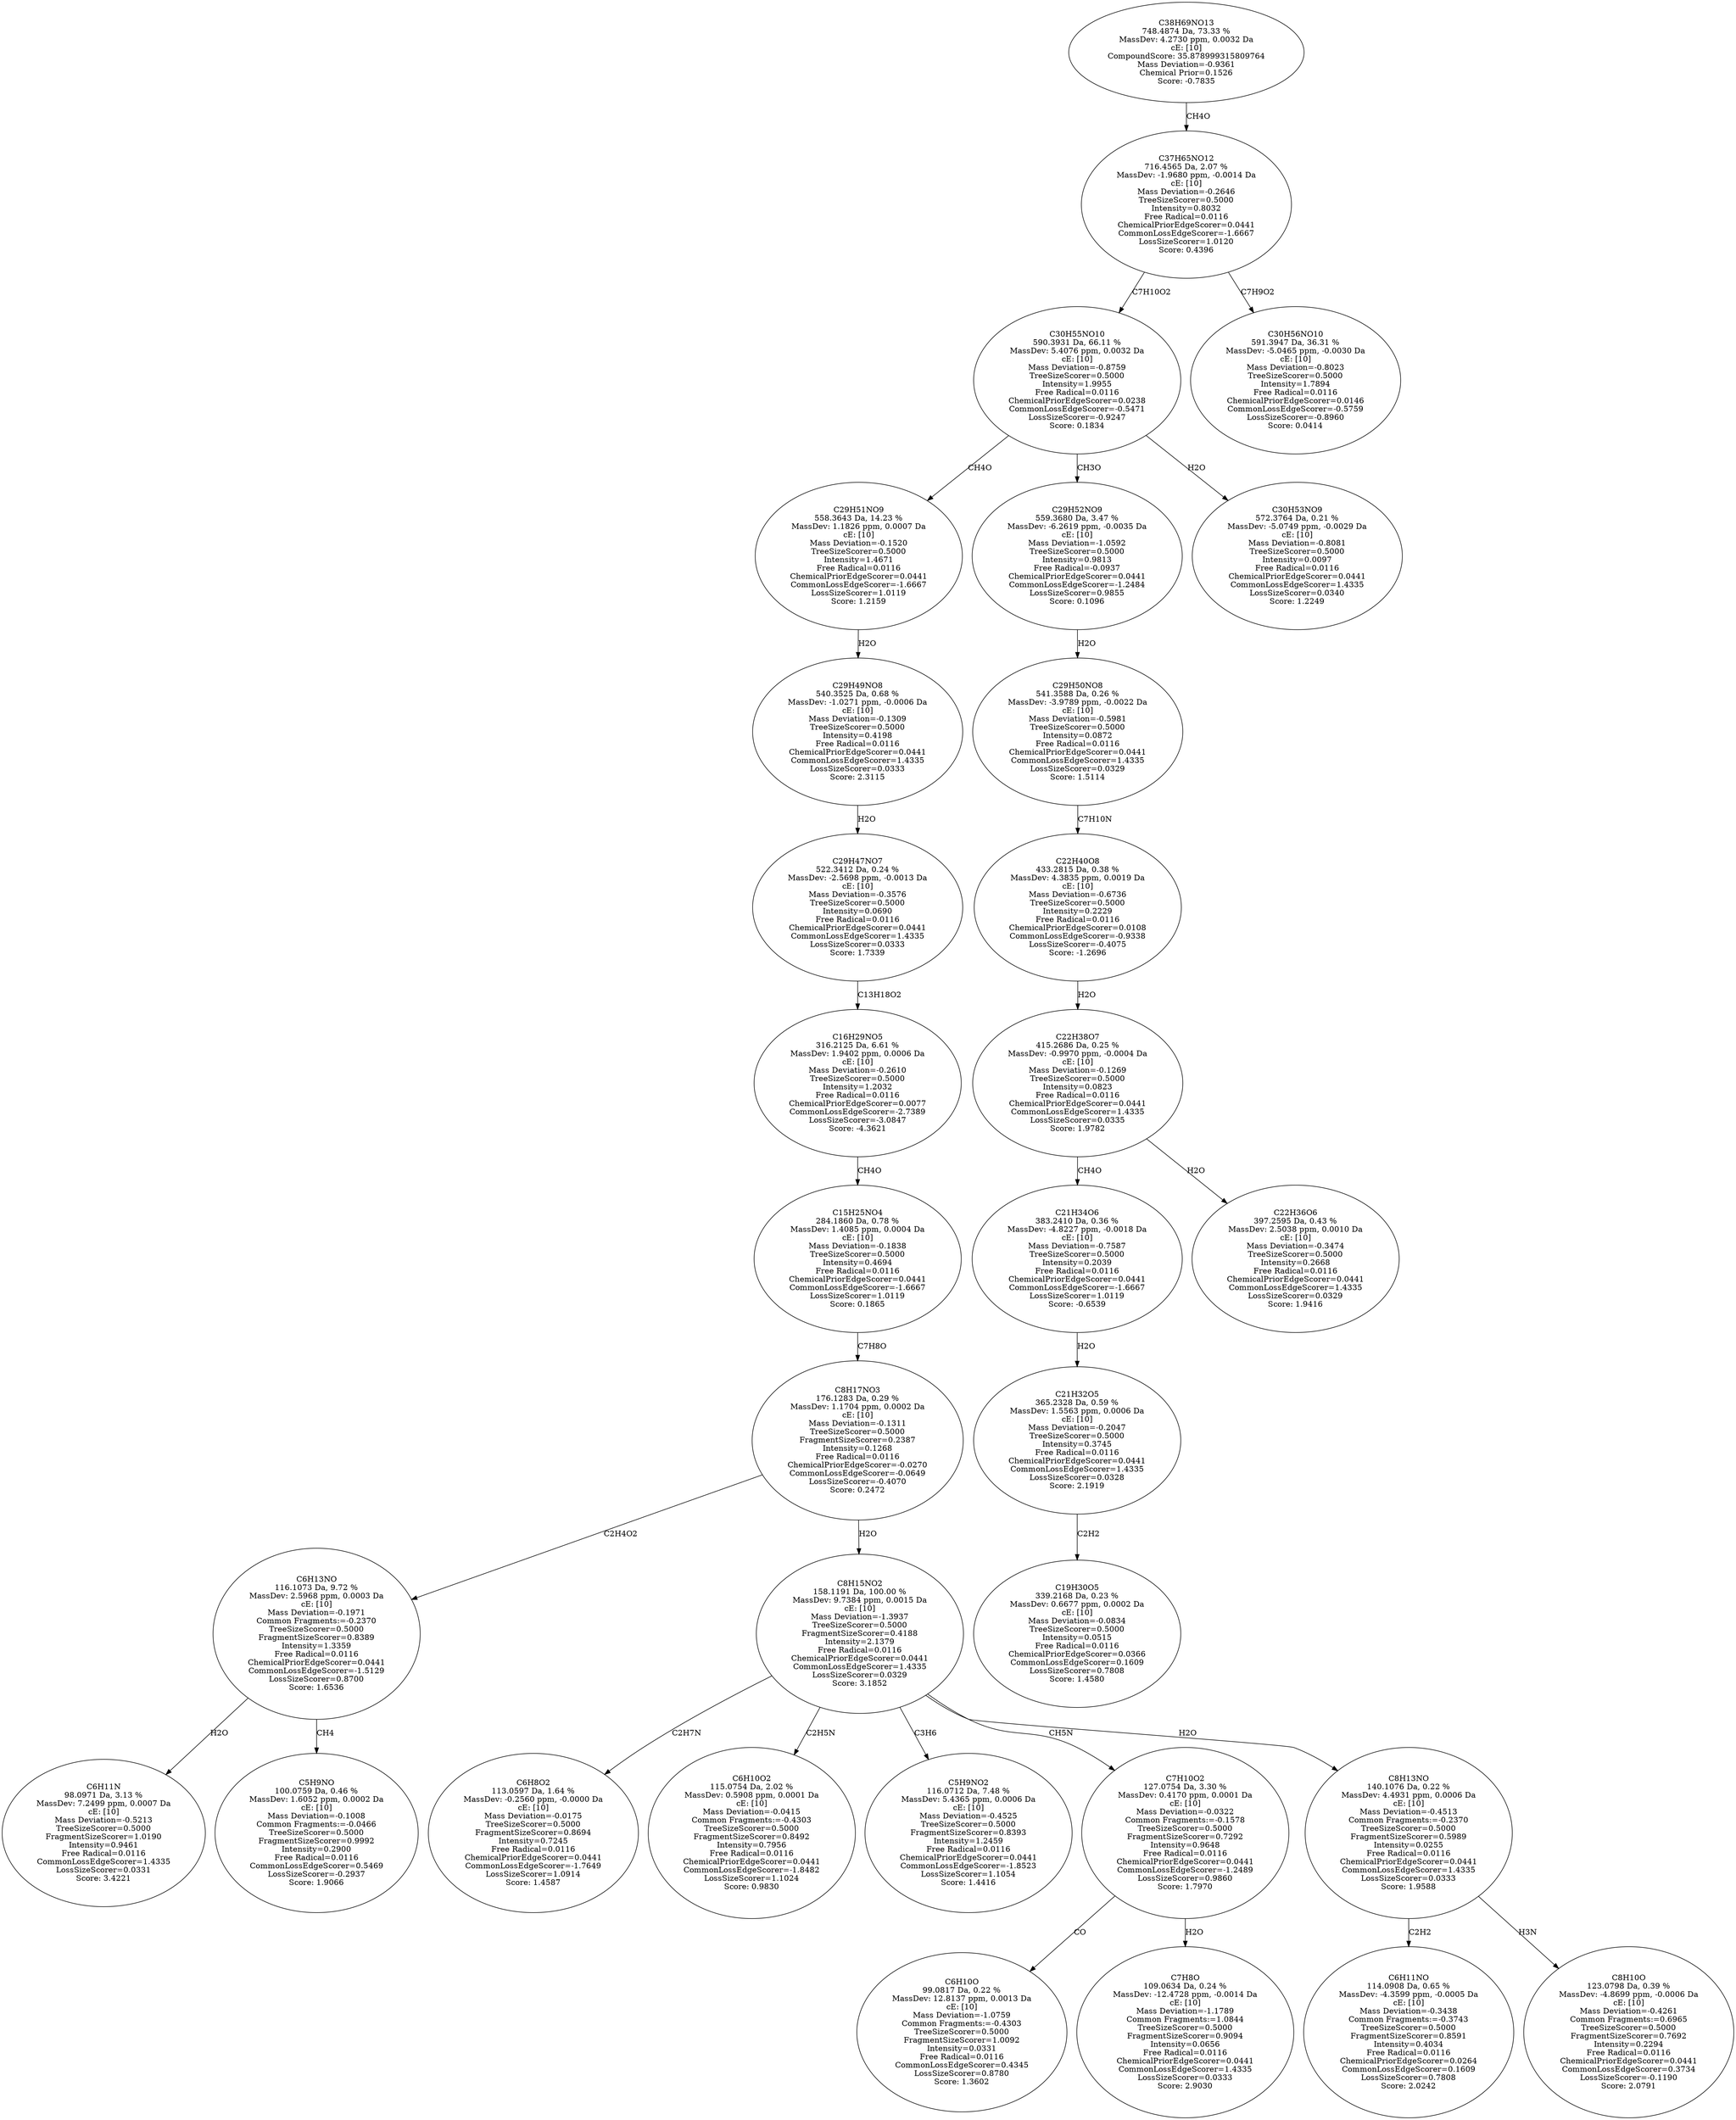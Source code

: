 strict digraph {
v1 [label="C6H11N\n98.0971 Da, 3.13 %\nMassDev: 7.2499 ppm, 0.0007 Da\ncE: [10]\nMass Deviation=-0.5213\nTreeSizeScorer=0.5000\nFragmentSizeScorer=1.0190\nIntensity=0.9461\nFree Radical=0.0116\nCommonLossEdgeScorer=1.4335\nLossSizeScorer=0.0331\nScore: 3.4221"];
v2 [label="C5H9NO\n100.0759 Da, 0.46 %\nMassDev: 1.6052 ppm, 0.0002 Da\ncE: [10]\nMass Deviation=-0.1008\nCommon Fragments:=-0.0466\nTreeSizeScorer=0.5000\nFragmentSizeScorer=0.9992\nIntensity=0.2900\nFree Radical=0.0116\nCommonLossEdgeScorer=0.5469\nLossSizeScorer=-0.2937\nScore: 1.9066"];
v3 [label="C6H13NO\n116.1073 Da, 9.72 %\nMassDev: 2.5968 ppm, 0.0003 Da\ncE: [10]\nMass Deviation=-0.1971\nCommon Fragments:=-0.2370\nTreeSizeScorer=0.5000\nFragmentSizeScorer=0.8389\nIntensity=1.3359\nFree Radical=0.0116\nChemicalPriorEdgeScorer=0.0441\nCommonLossEdgeScorer=-1.5129\nLossSizeScorer=0.8700\nScore: 1.6536"];
v4 [label="C6H8O2\n113.0597 Da, 1.64 %\nMassDev: -0.2560 ppm, -0.0000 Da\ncE: [10]\nMass Deviation=-0.0175\nTreeSizeScorer=0.5000\nFragmentSizeScorer=0.8694\nIntensity=0.7245\nFree Radical=0.0116\nChemicalPriorEdgeScorer=0.0441\nCommonLossEdgeScorer=-1.7649\nLossSizeScorer=1.0914\nScore: 1.4587"];
v5 [label="C6H10O2\n115.0754 Da, 2.02 %\nMassDev: 0.5908 ppm, 0.0001 Da\ncE: [10]\nMass Deviation=-0.0415\nCommon Fragments:=-0.4303\nTreeSizeScorer=0.5000\nFragmentSizeScorer=0.8492\nIntensity=0.7956\nFree Radical=0.0116\nChemicalPriorEdgeScorer=0.0441\nCommonLossEdgeScorer=-1.8482\nLossSizeScorer=1.1024\nScore: 0.9830"];
v6 [label="C5H9NO2\n116.0712 Da, 7.48 %\nMassDev: 5.4365 ppm, 0.0006 Da\ncE: [10]\nMass Deviation=-0.4525\nTreeSizeScorer=0.5000\nFragmentSizeScorer=0.8393\nIntensity=1.2459\nFree Radical=0.0116\nChemicalPriorEdgeScorer=0.0441\nCommonLossEdgeScorer=-1.8523\nLossSizeScorer=1.1054\nScore: 1.4416"];
v7 [label="C6H10O\n99.0817 Da, 0.22 %\nMassDev: 12.8137 ppm, 0.0013 Da\ncE: [10]\nMass Deviation=-1.0759\nCommon Fragments:=-0.4303\nTreeSizeScorer=0.5000\nFragmentSizeScorer=1.0092\nIntensity=0.0331\nFree Radical=0.0116\nCommonLossEdgeScorer=0.4345\nLossSizeScorer=0.8780\nScore: 1.3602"];
v8 [label="C7H8O\n109.0634 Da, 0.24 %\nMassDev: -12.4728 ppm, -0.0014 Da\ncE: [10]\nMass Deviation=-1.1789\nCommon Fragments:=1.0844\nTreeSizeScorer=0.5000\nFragmentSizeScorer=0.9094\nIntensity=0.0656\nFree Radical=0.0116\nChemicalPriorEdgeScorer=0.0441\nCommonLossEdgeScorer=1.4335\nLossSizeScorer=0.0333\nScore: 2.9030"];
v9 [label="C7H10O2\n127.0754 Da, 3.30 %\nMassDev: 0.4170 ppm, 0.0001 Da\ncE: [10]\nMass Deviation=-0.0322\nCommon Fragments:=-0.1578\nTreeSizeScorer=0.5000\nFragmentSizeScorer=0.7292\nIntensity=0.9648\nFree Radical=0.0116\nChemicalPriorEdgeScorer=0.0441\nCommonLossEdgeScorer=-1.2489\nLossSizeScorer=0.9860\nScore: 1.7970"];
v10 [label="C6H11NO\n114.0908 Da, 0.65 %\nMassDev: -4.3599 ppm, -0.0005 Da\ncE: [10]\nMass Deviation=-0.3438\nCommon Fragments:=-0.3743\nTreeSizeScorer=0.5000\nFragmentSizeScorer=0.8591\nIntensity=0.4034\nFree Radical=0.0116\nChemicalPriorEdgeScorer=0.0264\nCommonLossEdgeScorer=0.1609\nLossSizeScorer=0.7808\nScore: 2.0242"];
v11 [label="C8H10O\n123.0798 Da, 0.39 %\nMassDev: -4.8699 ppm, -0.0006 Da\ncE: [10]\nMass Deviation=-0.4261\nCommon Fragments:=0.6965\nTreeSizeScorer=0.5000\nFragmentSizeScorer=0.7692\nIntensity=0.2294\nFree Radical=0.0116\nChemicalPriorEdgeScorer=0.0441\nCommonLossEdgeScorer=0.3734\nLossSizeScorer=-0.1190\nScore: 2.0791"];
v12 [label="C8H13NO\n140.1076 Da, 0.22 %\nMassDev: 4.4931 ppm, 0.0006 Da\ncE: [10]\nMass Deviation=-0.4513\nCommon Fragments:=-0.2370\nTreeSizeScorer=0.5000\nFragmentSizeScorer=0.5989\nIntensity=0.0255\nFree Radical=0.0116\nChemicalPriorEdgeScorer=0.0441\nCommonLossEdgeScorer=1.4335\nLossSizeScorer=0.0333\nScore: 1.9588"];
v13 [label="C8H15NO2\n158.1191 Da, 100.00 %\nMassDev: 9.7384 ppm, 0.0015 Da\ncE: [10]\nMass Deviation=-1.3937\nTreeSizeScorer=0.5000\nFragmentSizeScorer=0.4188\nIntensity=2.1379\nFree Radical=0.0116\nChemicalPriorEdgeScorer=0.0441\nCommonLossEdgeScorer=1.4335\nLossSizeScorer=0.0329\nScore: 3.1852"];
v14 [label="C8H17NO3\n176.1283 Da, 0.29 %\nMassDev: 1.1704 ppm, 0.0002 Da\ncE: [10]\nMass Deviation=-0.1311\nTreeSizeScorer=0.5000\nFragmentSizeScorer=0.2387\nIntensity=0.1268\nFree Radical=0.0116\nChemicalPriorEdgeScorer=-0.0270\nCommonLossEdgeScorer=-0.0649\nLossSizeScorer=-0.4070\nScore: 0.2472"];
v15 [label="C15H25NO4\n284.1860 Da, 0.78 %\nMassDev: 1.4085 ppm, 0.0004 Da\ncE: [10]\nMass Deviation=-0.1838\nTreeSizeScorer=0.5000\nIntensity=0.4694\nFree Radical=0.0116\nChemicalPriorEdgeScorer=0.0441\nCommonLossEdgeScorer=-1.6667\nLossSizeScorer=1.0119\nScore: 0.1865"];
v16 [label="C16H29NO5\n316.2125 Da, 6.61 %\nMassDev: 1.9402 ppm, 0.0006 Da\ncE: [10]\nMass Deviation=-0.2610\nTreeSizeScorer=0.5000\nIntensity=1.2032\nFree Radical=0.0116\nChemicalPriorEdgeScorer=0.0077\nCommonLossEdgeScorer=-2.7389\nLossSizeScorer=-3.0847\nScore: -4.3621"];
v17 [label="C29H47NO7\n522.3412 Da, 0.24 %\nMassDev: -2.5698 ppm, -0.0013 Da\ncE: [10]\nMass Deviation=-0.3576\nTreeSizeScorer=0.5000\nIntensity=0.0690\nFree Radical=0.0116\nChemicalPriorEdgeScorer=0.0441\nCommonLossEdgeScorer=1.4335\nLossSizeScorer=0.0333\nScore: 1.7339"];
v18 [label="C29H49NO8\n540.3525 Da, 0.68 %\nMassDev: -1.0271 ppm, -0.0006 Da\ncE: [10]\nMass Deviation=-0.1309\nTreeSizeScorer=0.5000\nIntensity=0.4198\nFree Radical=0.0116\nChemicalPriorEdgeScorer=0.0441\nCommonLossEdgeScorer=1.4335\nLossSizeScorer=0.0333\nScore: 2.3115"];
v19 [label="C29H51NO9\n558.3643 Da, 14.23 %\nMassDev: 1.1826 ppm, 0.0007 Da\ncE: [10]\nMass Deviation=-0.1520\nTreeSizeScorer=0.5000\nIntensity=1.4671\nFree Radical=0.0116\nChemicalPriorEdgeScorer=0.0441\nCommonLossEdgeScorer=-1.6667\nLossSizeScorer=1.0119\nScore: 1.2159"];
v20 [label="C19H30O5\n339.2168 Da, 0.23 %\nMassDev: 0.6677 ppm, 0.0002 Da\ncE: [10]\nMass Deviation=-0.0834\nTreeSizeScorer=0.5000\nIntensity=0.0515\nFree Radical=0.0116\nChemicalPriorEdgeScorer=0.0366\nCommonLossEdgeScorer=0.1609\nLossSizeScorer=0.7808\nScore: 1.4580"];
v21 [label="C21H32O5\n365.2328 Da, 0.59 %\nMassDev: 1.5563 ppm, 0.0006 Da\ncE: [10]\nMass Deviation=-0.2047\nTreeSizeScorer=0.5000\nIntensity=0.3745\nFree Radical=0.0116\nChemicalPriorEdgeScorer=0.0441\nCommonLossEdgeScorer=1.4335\nLossSizeScorer=0.0328\nScore: 2.1919"];
v22 [label="C21H34O6\n383.2410 Da, 0.36 %\nMassDev: -4.8227 ppm, -0.0018 Da\ncE: [10]\nMass Deviation=-0.7587\nTreeSizeScorer=0.5000\nIntensity=0.2039\nFree Radical=0.0116\nChemicalPriorEdgeScorer=0.0441\nCommonLossEdgeScorer=-1.6667\nLossSizeScorer=1.0119\nScore: -0.6539"];
v23 [label="C22H36O6\n397.2595 Da, 0.43 %\nMassDev: 2.5038 ppm, 0.0010 Da\ncE: [10]\nMass Deviation=-0.3474\nTreeSizeScorer=0.5000\nIntensity=0.2668\nFree Radical=0.0116\nChemicalPriorEdgeScorer=0.0441\nCommonLossEdgeScorer=1.4335\nLossSizeScorer=0.0329\nScore: 1.9416"];
v24 [label="C22H38O7\n415.2686 Da, 0.25 %\nMassDev: -0.9970 ppm, -0.0004 Da\ncE: [10]\nMass Deviation=-0.1269\nTreeSizeScorer=0.5000\nIntensity=0.0823\nFree Radical=0.0116\nChemicalPriorEdgeScorer=0.0441\nCommonLossEdgeScorer=1.4335\nLossSizeScorer=0.0335\nScore: 1.9782"];
v25 [label="C22H40O8\n433.2815 Da, 0.38 %\nMassDev: 4.3835 ppm, 0.0019 Da\ncE: [10]\nMass Deviation=-0.6736\nTreeSizeScorer=0.5000\nIntensity=0.2229\nFree Radical=0.0116\nChemicalPriorEdgeScorer=0.0108\nCommonLossEdgeScorer=-0.9338\nLossSizeScorer=-0.4075\nScore: -1.2696"];
v26 [label="C29H50NO8\n541.3588 Da, 0.26 %\nMassDev: -3.9789 ppm, -0.0022 Da\ncE: [10]\nMass Deviation=-0.5981\nTreeSizeScorer=0.5000\nIntensity=0.0872\nFree Radical=0.0116\nChemicalPriorEdgeScorer=0.0441\nCommonLossEdgeScorer=1.4335\nLossSizeScorer=0.0329\nScore: 1.5114"];
v27 [label="C29H52NO9\n559.3680 Da, 3.47 %\nMassDev: -6.2619 ppm, -0.0035 Da\ncE: [10]\nMass Deviation=-1.0592\nTreeSizeScorer=0.5000\nIntensity=0.9813\nFree Radical=-0.0937\nChemicalPriorEdgeScorer=0.0441\nCommonLossEdgeScorer=-1.2484\nLossSizeScorer=0.9855\nScore: 0.1096"];
v28 [label="C30H53NO9\n572.3764 Da, 0.21 %\nMassDev: -5.0749 ppm, -0.0029 Da\ncE: [10]\nMass Deviation=-0.8081\nTreeSizeScorer=0.5000\nIntensity=0.0097\nFree Radical=0.0116\nChemicalPriorEdgeScorer=0.0441\nCommonLossEdgeScorer=1.4335\nLossSizeScorer=0.0340\nScore: 1.2249"];
v29 [label="C30H55NO10\n590.3931 Da, 66.11 %\nMassDev: 5.4076 ppm, 0.0032 Da\ncE: [10]\nMass Deviation=-0.8759\nTreeSizeScorer=0.5000\nIntensity=1.9955\nFree Radical=0.0116\nChemicalPriorEdgeScorer=0.0238\nCommonLossEdgeScorer=-0.5471\nLossSizeScorer=-0.9247\nScore: 0.1834"];
v30 [label="C30H56NO10\n591.3947 Da, 36.31 %\nMassDev: -5.0465 ppm, -0.0030 Da\ncE: [10]\nMass Deviation=-0.8023\nTreeSizeScorer=0.5000\nIntensity=1.7894\nFree Radical=0.0116\nChemicalPriorEdgeScorer=0.0146\nCommonLossEdgeScorer=-0.5759\nLossSizeScorer=-0.8960\nScore: 0.0414"];
v31 [label="C37H65NO12\n716.4565 Da, 2.07 %\nMassDev: -1.9680 ppm, -0.0014 Da\ncE: [10]\nMass Deviation=-0.2646\nTreeSizeScorer=0.5000\nIntensity=0.8032\nFree Radical=0.0116\nChemicalPriorEdgeScorer=0.0441\nCommonLossEdgeScorer=-1.6667\nLossSizeScorer=1.0120\nScore: 0.4396"];
v32 [label="C38H69NO13\n748.4874 Da, 73.33 %\nMassDev: 4.2730 ppm, 0.0032 Da\ncE: [10]\nCompoundScore: 35.878999315809764\nMass Deviation=-0.9361\nChemical Prior=0.1526\nScore: -0.7835"];
v3 -> v1 [label="H2O"];
v3 -> v2 [label="CH4"];
v14 -> v3 [label="C2H4O2"];
v13 -> v4 [label="C2H7N"];
v13 -> v5 [label="C2H5N"];
v13 -> v6 [label="C3H6"];
v9 -> v7 [label="CO"];
v9 -> v8 [label="H2O"];
v13 -> v9 [label="CH5N"];
v12 -> v10 [label="C2H2"];
v12 -> v11 [label="H3N"];
v13 -> v12 [label="H2O"];
v14 -> v13 [label="H2O"];
v15 -> v14 [label="C7H8O"];
v16 -> v15 [label="CH4O"];
v17 -> v16 [label="C13H18O2"];
v18 -> v17 [label="H2O"];
v19 -> v18 [label="H2O"];
v29 -> v19 [label="CH4O"];
v21 -> v20 [label="C2H2"];
v22 -> v21 [label="H2O"];
v24 -> v22 [label="CH4O"];
v24 -> v23 [label="H2O"];
v25 -> v24 [label="H2O"];
v26 -> v25 [label="C7H10N"];
v27 -> v26 [label="H2O"];
v29 -> v27 [label="CH3O"];
v29 -> v28 [label="H2O"];
v31 -> v29 [label="C7H10O2"];
v31 -> v30 [label="C7H9O2"];
v32 -> v31 [label="CH4O"];
}